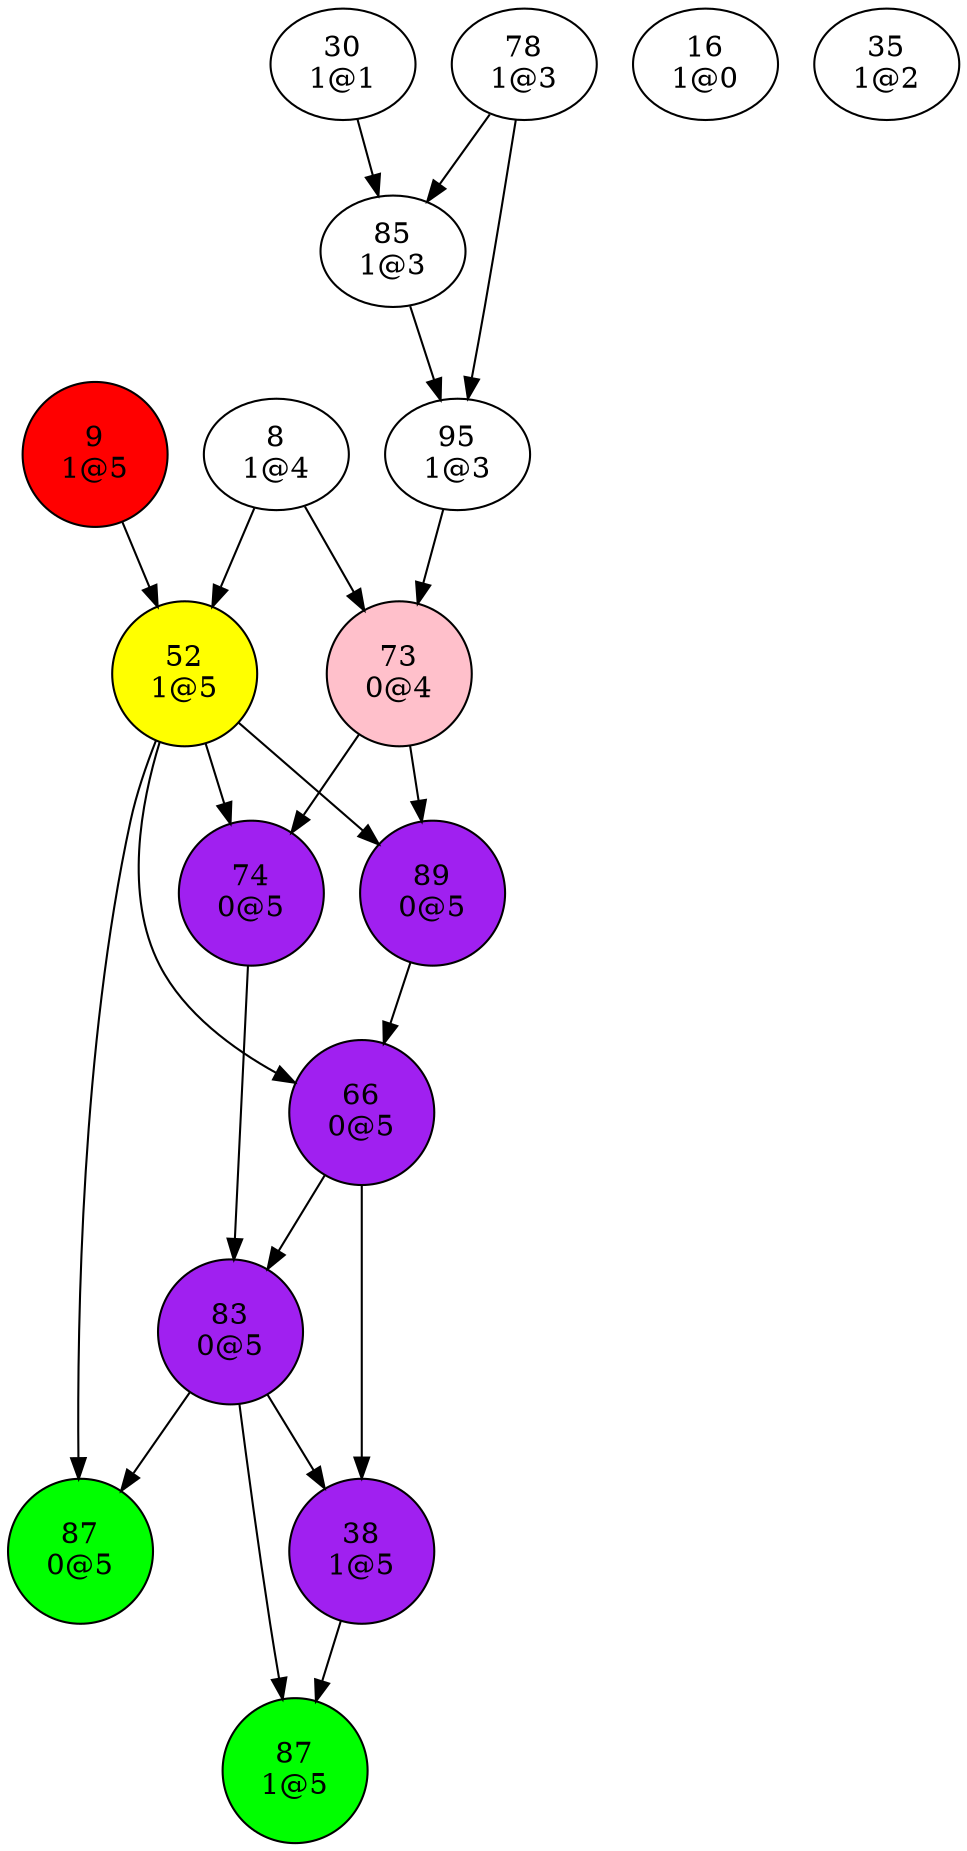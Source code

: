 digraph {
"8
1@4"->"52
1@5";
"8
1@4"->"73
0@4";
"9
1@5"->"52
1@5";
"16
1@0";
"30
1@1"->"85
1@3";
"35
1@2";
"38
1@5"->"87
1@5";
"52
1@5"->"66
0@5";
"52
1@5"->"74
0@5";
"52
1@5"->"87
0@5";
"52
1@5"->"89
0@5";
"66
0@5"->"38
1@5";
"66
0@5"->"83
0@5";
"73
0@4"->"74
0@5";
"73
0@4"->"89
0@5";
"74
0@5"->"83
0@5";
"78
1@3"->"85
1@3";
"78
1@3"->"95
1@3";
"83
0@5"->"38
1@5";
"83
0@5"->"87
0@5";
"83
0@5"->"87
1@5";
"85
1@3"->"95
1@3";
"87
0@5";
"87
1@5";
"89
0@5"->"66
0@5";
"95
1@3"->"73
0@4";
"9
1@5"[shape=circle, style=filled, fillcolor=red];
"38
1@5"[shape=circle, style=filled, fillcolor=purple];
"52
1@5"[shape=circle, style=filled, fillcolor=yellow];
"66
0@5"[shape=circle, style=filled, fillcolor=purple];
"73
0@4"[shape=circle, style=filled, fillcolor=pink];
"74
0@5"[shape=circle, style=filled, fillcolor=purple];
"83
0@5"[shape=circle, style=filled, fillcolor=purple];
"87
0@5"[shape=circle, style=filled, fillcolor=green];
"87
1@5"[shape=circle, style=filled, fillcolor=green];
"89
0@5"[shape=circle, style=filled, fillcolor=purple];
}